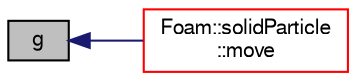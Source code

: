 digraph "g"
{
  bgcolor="transparent";
  edge [fontname="FreeSans",fontsize="10",labelfontname="FreeSans",labelfontsize="10"];
  node [fontname="FreeSans",fontsize="10",shape=record];
  rankdir="LR";
  Node16 [label="g",height=0.2,width=0.4,color="black", fillcolor="grey75", style="filled", fontcolor="black"];
  Node16 -> Node17 [dir="back",color="midnightblue",fontsize="10",style="solid",fontname="FreeSans"];
  Node17 [label="Foam::solidParticle\l::move",height=0.2,width=0.4,color="red",URL="$a24502.html#aa3b793966d64802fdf262dd4d14d21ed",tooltip="Move. "];
}
